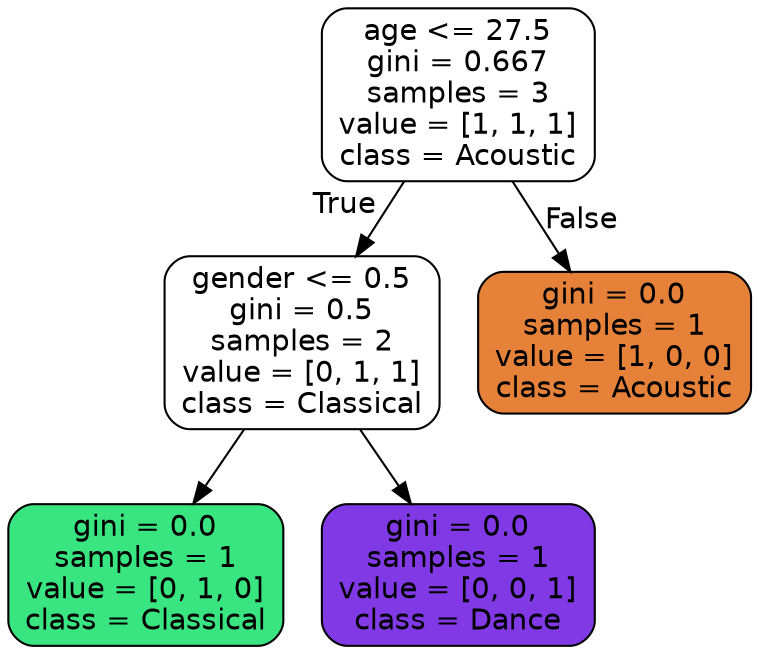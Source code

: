 digraph Tree {
node [shape=box, style="filled, rounded", color="black", fontname=helvetica] ;
edge [fontname=helvetica] ;
0 [label="age <= 27.5\ngini = 0.667\nsamples = 3\nvalue = [1, 1, 1]\nclass = Acoustic", fillcolor="#ffffff"] ;
1 [label="gender <= 0.5\ngini = 0.5\nsamples = 2\nvalue = [0, 1, 1]\nclass = Classical", fillcolor="#ffffff"] ;
0 -> 1 [labeldistance=2.5, labelangle=45, headlabel="True"] ;
2 [label="gini = 0.0\nsamples = 1\nvalue = [0, 1, 0]\nclass = Classical", fillcolor="#39e581"] ;
1 -> 2 ;
3 [label="gini = 0.0\nsamples = 1\nvalue = [0, 0, 1]\nclass = Dance", fillcolor="#8139e5"] ;
1 -> 3 ;
4 [label="gini = 0.0\nsamples = 1\nvalue = [1, 0, 0]\nclass = Acoustic", fillcolor="#e58139"] ;
0 -> 4 [labeldistance=2.5, labelangle=-45, headlabel="False"] ;
}